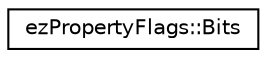 digraph "Graphical Class Hierarchy"
{
 // LATEX_PDF_SIZE
  edge [fontname="Helvetica",fontsize="10",labelfontname="Helvetica",labelfontsize="10"];
  node [fontname="Helvetica",fontsize="10",shape=record];
  rankdir="LR";
  Node0 [label="ezPropertyFlags::Bits",height=0.2,width=0.4,color="black", fillcolor="white", style="filled",URL="$d8/df3/structez_property_flags_1_1_bits.htm",tooltip=" "];
}
